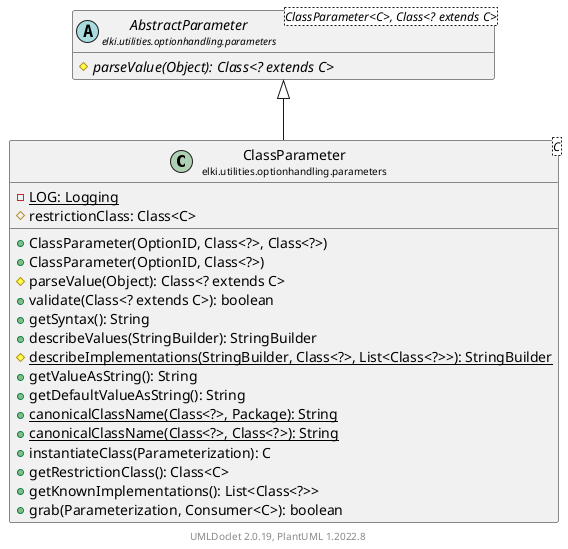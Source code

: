 @startuml
    remove .*\.(Instance|Par|Parameterizer|Factory)$
    set namespaceSeparator none
    hide empty fields
    hide empty methods

    class "<size:14>ClassParameter\n<size:10>elki.utilities.optionhandling.parameters" as elki.utilities.optionhandling.parameters.ClassParameter<C> [[ClassParameter.html]] {
        {static} -LOG: Logging
        #restrictionClass: Class<C>
        +ClassParameter(OptionID, Class<?>, Class<?>)
        +ClassParameter(OptionID, Class<?>)
        #parseValue(Object): Class<? extends C>
        +validate(Class<? extends C>): boolean
        +getSyntax(): String
        +describeValues(StringBuilder): StringBuilder
        {static} #describeImplementations(StringBuilder, Class<?>, List<Class<?>>): StringBuilder
        +getValueAsString(): String
        +getDefaultValueAsString(): String
        {static} +canonicalClassName(Class<?>, Package): String
        {static} +canonicalClassName(Class<?>, Class<?>): String
        +instantiateClass(Parameterization): C
        +getRestrictionClass(): Class<C>
        +getKnownImplementations(): List<Class<?>>
        +grab(Parameterization, Consumer<C>): boolean
    }

    abstract class "<size:14>AbstractParameter\n<size:10>elki.utilities.optionhandling.parameters" as elki.utilities.optionhandling.parameters.AbstractParameter<ClassParameter<C>, Class<? extends C>> [[AbstractParameter.html]] {
        {abstract} #parseValue(Object): Class<? extends C>
    }

    elki.utilities.optionhandling.parameters.AbstractParameter <|-- elki.utilities.optionhandling.parameters.ClassParameter

    center footer UMLDoclet 2.0.19, PlantUML 1.2022.8
@enduml
